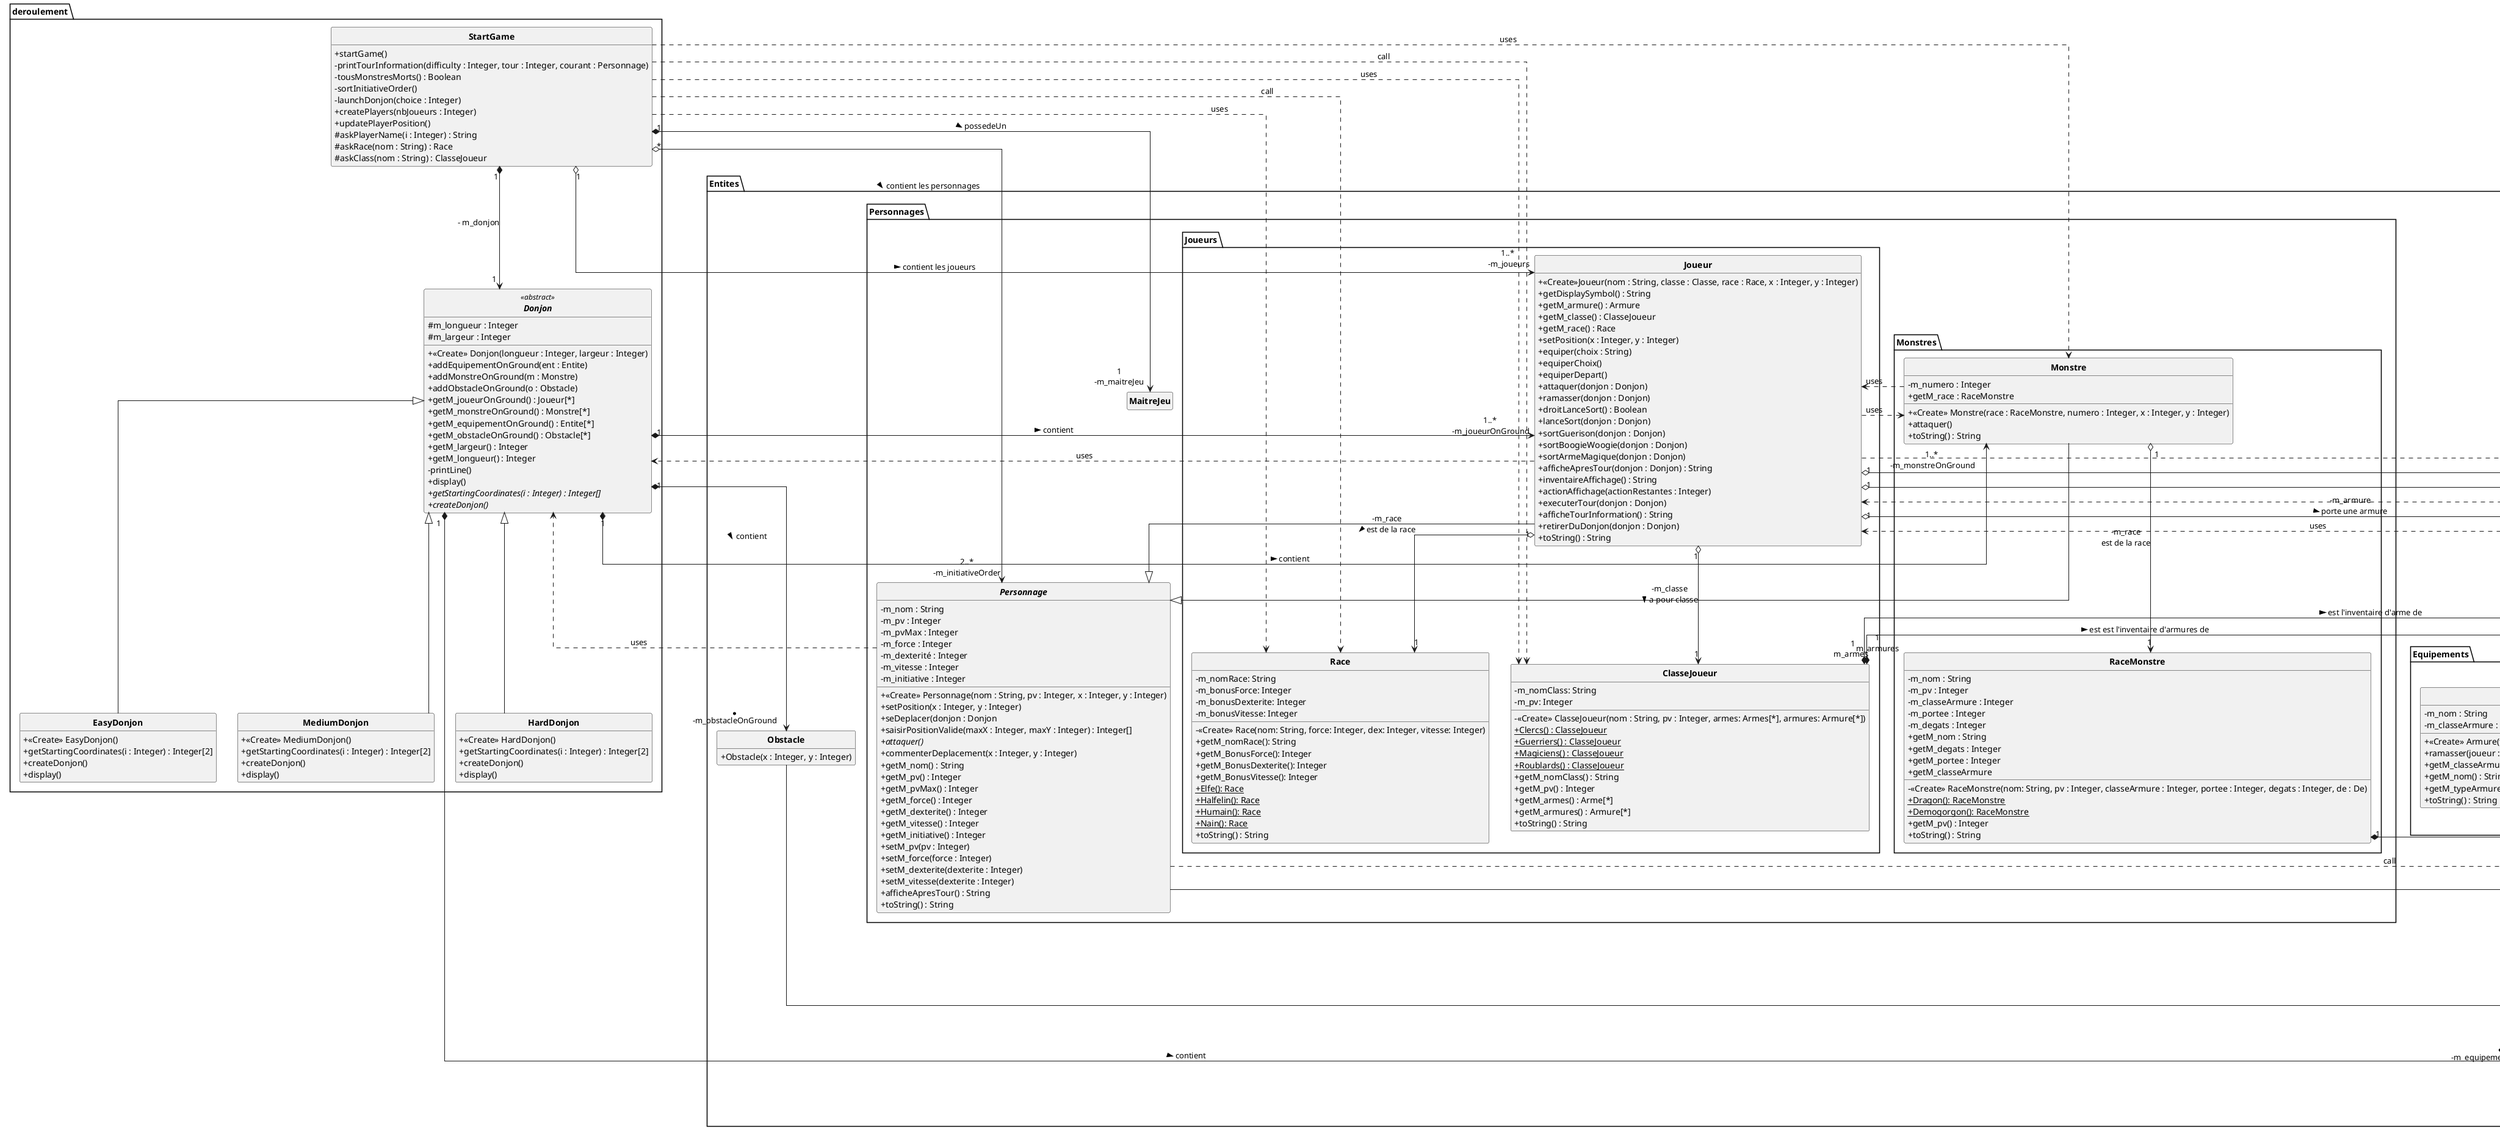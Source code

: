 @startuml
'https://plantuml.com/use-case-diagram
skinparam style strictuml
skinparam classFontStyle Bold
skinparam classAttributeIconSize 0
skinparam linetype ortho
hide empty members
package Entites{
    abstract class Entite {
        - m_x:Integer
        - m_y:Integer
        - {static} m_entites : List<Entite>
        + <<Create>> Entite(x : Integer, y: Integer)
        + getM_x() : Integer
        + getM_y() : Integer
        + setM_entites()
        + {static} getM_entites() : List<Entite>
        + ramasser(Joueur : joueur)
        + estBloquant() : boolean
        + setPosition(x : Integer, y : Integer)
        + caseOccupee(x : Integer, y : Integer)
    }

    package Equipements
    {
      ' Class Arme
      class Arme{
        - m_nom : String
        - m_portee : Integer
        - m_bonusAttaque : Integer
        + <<Create>> Arme(type: TypeArme, nom: String , Dedegats: De , portee: Integer, x : Integer, y : Integer)
        + ramasser(joueur : Joueur)
        + getM_typeArme() : TypeArme
        + getM_nom() : String
        + getM_degats(): De
        + getM_portee(): Integer
        + getM_bonusAttaque() : Integer
        + toString() : String
      }
      enum TypeArme <<enumerate>>
      {
        COURANTE
        DISTANCE
        GUERRE
      }
      ' Class Armure
      class Armure{
        - m_nom : String
        - m_classeArmure : int
        + <<Create>> Armure(typeArmure : TypeArmure, nom : String, classeArmure : Integer, x : Integer; y : Integer)
        + ramasser(joueur : Joueur)
        + getM_classeArmure() : Integer
        + getM_nom() : String
        + getM_typeArmure() : TypeArmure
        + toString() : String
      }
      enum TypeArmure <<enumerate>>
      {
        LEGERE
        LOURDE
      }
    }
    package Personnages {
        abstract class Personnage{
            -m_nom : String
            -m_pv : Integer
            -m_pvMax : Integer
            -m_force : Integer
            -m_dexterité : Integer
            -m_vitesse : Integer
            -m_initiative : Integer
            + <<Create>> Personnage(nom : String, pv : Integer, x : Integer, y : Integer)
            + setPosition(x : Integer, y : Integer)
            + seDeplacer(donjon : Donjon
            + saisirPositionValide(maxX : Integer, maxY : Integer) : Integer[]
            + {abstract} attaquer()
            + commenterDeplacement(x : Integer, y : Integer)
            + getM_nom() : String
            + getM_pv() : Integer
            + getM_pvMax() : Integer
            + getM_force() : Integer
            + getM_dexterite() : Integer
            + getM_vitesse() : Integer
            + getM_initiative() : Integer
            + setM_pv(pv : Integer)
            + setM_force(force : Integer)
            + setM_dexterite(dexterite : Integer)
            + setM_vitesse(dexterite : Integer)
            + afficheApresTour() : String
            + toString() : String
        }
        package Joueurs {
            class Joueur{
                +<<Create>>Joueur(nom : String, classe : Classe, race : Race, x : Integer, y : Integer)
                +getDisplaySymbol() : String
                +getM_armure() : Armure
                +getM_classe() : ClasseJoueur
                +getM_race() : Race
                +setPosition(x : Integer, y : Integer)
                +equiper(choix : String)
                +equiperChoix()
                +equiperDepart()
                +attaquer(donjon : Donjon)
                +ramasser(donjon : Donjon)
                +droitLanceSort() : Boolean
                +lanceSort(donjon : Donjon)
                +sortGuerison(donjon : Donjon)
                +sortBoogieWoogie(donjon : Donjon)
                +sortArmeMagique(donjon : Donjon)
                +afficheApresTour(donjon : Donjon) : String
                +inventaireAffichage() : String
                +actionAffichage(actionRestantes : Integer)
                +executerTour(donjon : Donjon)
                +afficheTourInformation() : String
                +retirerDuDonjon(donjon : Donjon)
                +toString() : String
            }
            class ClasseJoueur {
               - m_nomClass: String
               - m_pv: Integer
               - <<Create>> ClasseJoueur(nom : String, pv : Integer, armes: Armes[*], armures: Armure[*])
               + {static} Clercs() : ClasseJoueur
               + {static} Guerriers() : ClasseJoueur
               + {static} Magiciens() : ClasseJoueur
               + {static} Roublards() : ClasseJoueur
               + getM_nomClass() : String
               + getM_pv() : Integer
               + getM_armes() : Arme[*]
               + getM_armures() : Armure[*]
               + toString() : String
            }

            class Race {
              - m_nomRace: String
              - m_bonusForce: Integer
              - m_bonusDexterite: Integer
              - m_bonusVitesse: Integer
              - <<Create>> Race(nom: String, force: Integer, dex: Integer, vitesse: Integer)
              + getM_nomRace(): String
              + getM_BonusForce(): Integer
              + getM_BonusDexterite(): Integer
              + getM_BonusVitesse(): Integer
              + {static} Elfe(): Race
              + {static} Halfelin(): Race
              + {static} Humain(): Race
              + {static} Nain(): Race
              + toString() : String
            }
        }
        package Monstres {
            class Monstre {
                - m_numero : Integer
                + <<Create>> Monstre(race : RaceMonstre, numero : Integer, x : Integer, y : Integer)
                + attaquer()
                + getM_race : RaceMonstre
                + toString() : String
            }

            class RaceMonstre {
                - m_nom : String
                - m_pv : Integer
                - m_classeArmure : Integer
                - m_portee : Integer
                - m_degats : Integer
                - <<Create>> RaceMonstre(nom: String, pv : Integer, classeArmure : Integer, portee : Integer, degats : Integer, de : De)
                + {static} Dragon(): RaceMonstre
                + {static} Demogorgon(): RaceMonstre
                + getM_pv() : Integer
                + getM_nom : String
                + getM_degats : Integer
                + getM_portee : Integer
                + getM_classeArmure
                + toString() : String
            }
        }

        class MaitreJeu {

        }

    }

    class Obstacle {
        + Obstacle(x : Integer, y : Integer)
    }
}
package utils
{
  class Utils <<static>>{
    + {static} dico : Map<Character, Integer>
    + {static} dico2 : Map<Integer,Character>
    + {static} joueurEstMort() : Boolean
  }
  class De
  {
    - m_nombreDes : Integer
    - m_facesParDe: Integer
    + <<Create>> De(nombreDes : Integer, facesParDe : Integer)
    + lanceDe(): Integer
    + lanceDePrint(): Integer
    + toString(): String
  }
}
package deroulement {
           abstract class Donjon <<abstract>>{
                # m_longueur : Integer
                # m_largeur : Integer
                + <<Create>> Donjon(longueur : Integer, largeur : Integer)
                + addEquipementOnGround(ent : Entite)
                + addMonstreOnGround(m : Monstre)
                + addObstacleOnGround(o : Obstacle)
                + getM_joueurOnGround() : Joueur[*]
                + getM_monstreOnGround() : Monstre[*]
                + getM_equipementOnGround() : Entite[*]
                + getM_obstacleOnGround() : Obstacle[*]
                + getM_largeur() : Integer
                + getM_longueur() : Integer
                - printLine()
                + display()
                + {abstract} getStartingCoordinates(i : Integer) : Integer[]
                + {abstract} createDonjon()
            }
           class EasyDonjon extends Donjon {
                + <<Create>> EasyDonjon()
                + getStartingCoordinates(i : Integer) : Integer[2]
                + createDonjon()
                + display()
           }
           class MediumDonjon extends Donjon {
                            + <<Create>> MediumDonjon()
                            + getStartingCoordinates(i : Integer) : Integer[2]
                            + createDonjon()
                            + display()
           }
           class HardDonjon extends Donjon {
                                       + <<Create>> HardDonjon()
                                       + getStartingCoordinates(i : Integer) : Integer[2]
                                       + createDonjon()
                                       + display()
           }
           class StartGame {
               + startGame()
               - printTourInformation(difficulty : Integer, tour : Integer, courant : Personnage)
               - tousMonstresMorts() : Boolean
               - sortInitiativeOrder()
               - launchDonjon(choice : Integer)
               + createPlayers(nbJoueurs : Integer)
               + updatePlayerPosition()
               # askPlayerName(i : Integer) : String
               # askRace(nom : String) : Race
               # askClass(nom : String) : ClasseJoueur
           }

}

' Donjon Relations
Donjon "1" *--> "* \n-m_equipementOnGround" Entite : contient \t\t >
Donjon "1" *--> "1..* \n-m_joueurOnGround" Joueur : contient \t\t >
Donjon "1" *--> "1..* \n-m_monstreOnGround" Monstre : contient \t\t >
Donjon "1" *--> "* \n-m_obstacleOnGround" Obstacle : contient \t\t >


' Class Startgame Relations
StartGame "1 " *--> "1 " Donjon : - m_donjon
StartGame .> ClasseJoueur: "call"
StartGame .> Race: "call"
StartGame .> ClasseJoueur: "uses"
StartGame .> Race: "uses"
StartGame "*" o--> "2..*\n-m_initiativeOrder" Personnage : contient les personnages \t\t >
StartGame "1" o--> "1..* \n-m_joueurs" Joueur : contient les joueurs \t\t >
StartGame "1" *--> "1\n-m_maitreJeu" MaitreJeu : possedeUn \t\t >
StartGame .> Monstre : "uses"

' Relations de Personnage
Personnage <|-up- Joueur
Personnage <|-up- Monstre
Personnage .> Donjon : "uses"
Personnage .> Utils : "«call»"

' Relations de Entite
Entite <|-up- Personnage
Entite <|-up- Arme
Entite <|-up- Armure
Entite <|-up- Obstacle
Entite "1" o--> "*" Entite : -m_entites
Entite ..> Arme : "uses"
Entite ..> Armure : "uses"


' Relations de ClasseJoueur
ClasseJoueur "1\nm_armes  " *----> "*" Arme : est l'inventaire d'arme de >
ClasseJoueur "1\nm_armures" *----> "*\n" Armure : est est l'inventaire d'armures de >

' Relations de Joueur

Joueur "1" o--> "0..1" Arme : -m_arme\nporte une arme >
Joueur "1" o--> "0..1" Armure : -m_armure\nporte une armure >
Joueur "1" o--> "1" Race : -m_race\nest de la race >
Joueur "1" o--> "1" ClasseJoueur : -m_classe\na pour classe >
Joueur "1" o--> "1" Affichage : -m_affichage\utilise l'affichage de >
Joueur ..> Donjon : "uses"
Joueur ..> De : "uses"
Joueur ..> Monstre : "uses"

' Relations de Monstre
Monstre "1" o--> "1" RaceMonstre : -m_race\nest de la race
Monstre ..> Joueur : "uses"

' Relations de RaceMonstre
RaceMonstre "1" *--> "1" De : -m_deDegats\nfait les degats

' Class Arme Relations
Arme .> TypeArme : "uses \n -m_typeArme"
Arme "1" *--> "1\n -m_degats" De : fait les dégâts
Arme .> Joueur : "uses"
'Class Armure Relations
Armure .> TypeArmure : "«uses»\n m_typeArmure"
Armure .> Joueur : "uses"


@enduml